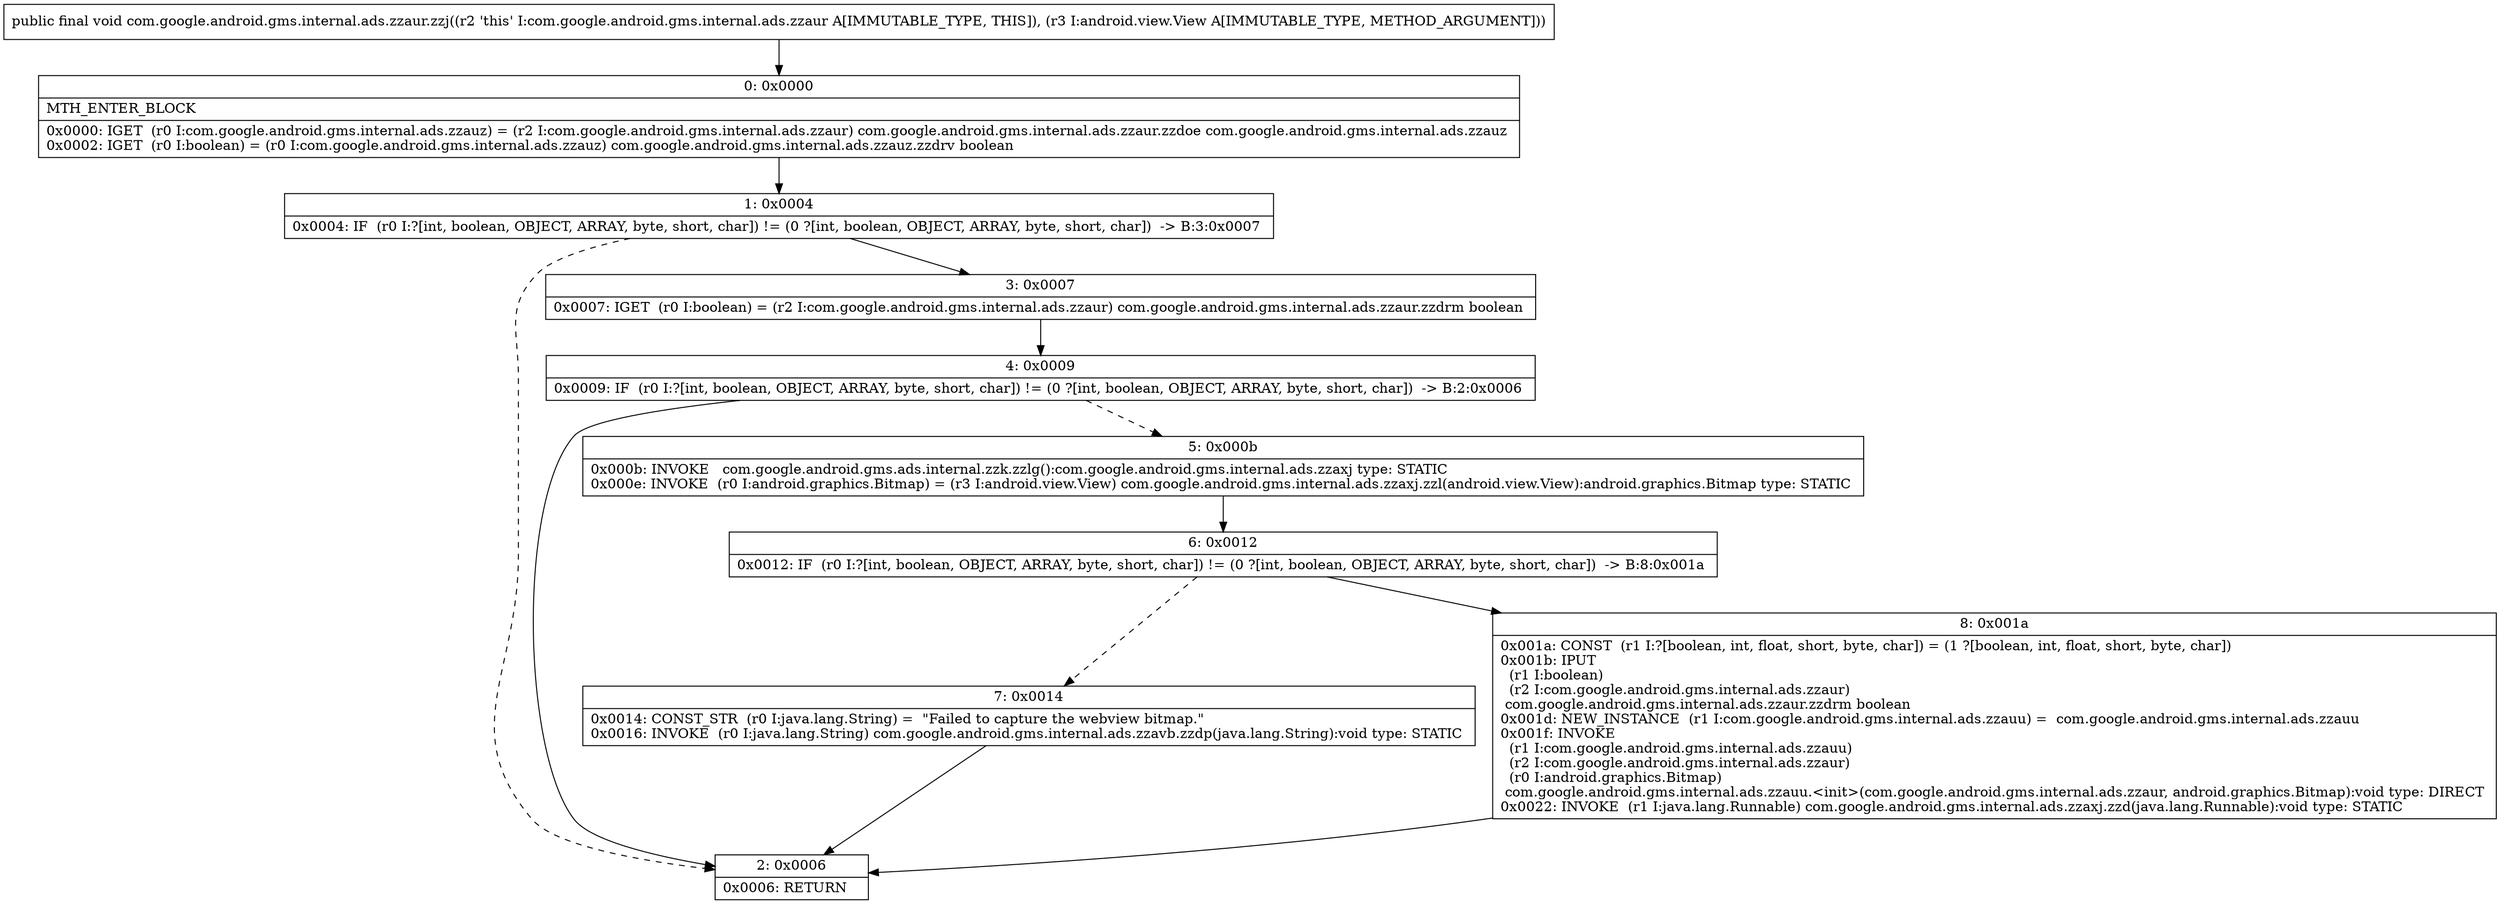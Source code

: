 digraph "CFG forcom.google.android.gms.internal.ads.zzaur.zzj(Landroid\/view\/View;)V" {
Node_0 [shape=record,label="{0\:\ 0x0000|MTH_ENTER_BLOCK\l|0x0000: IGET  (r0 I:com.google.android.gms.internal.ads.zzauz) = (r2 I:com.google.android.gms.internal.ads.zzaur) com.google.android.gms.internal.ads.zzaur.zzdoe com.google.android.gms.internal.ads.zzauz \l0x0002: IGET  (r0 I:boolean) = (r0 I:com.google.android.gms.internal.ads.zzauz) com.google.android.gms.internal.ads.zzauz.zzdrv boolean \l}"];
Node_1 [shape=record,label="{1\:\ 0x0004|0x0004: IF  (r0 I:?[int, boolean, OBJECT, ARRAY, byte, short, char]) != (0 ?[int, boolean, OBJECT, ARRAY, byte, short, char])  \-\> B:3:0x0007 \l}"];
Node_2 [shape=record,label="{2\:\ 0x0006|0x0006: RETURN   \l}"];
Node_3 [shape=record,label="{3\:\ 0x0007|0x0007: IGET  (r0 I:boolean) = (r2 I:com.google.android.gms.internal.ads.zzaur) com.google.android.gms.internal.ads.zzaur.zzdrm boolean \l}"];
Node_4 [shape=record,label="{4\:\ 0x0009|0x0009: IF  (r0 I:?[int, boolean, OBJECT, ARRAY, byte, short, char]) != (0 ?[int, boolean, OBJECT, ARRAY, byte, short, char])  \-\> B:2:0x0006 \l}"];
Node_5 [shape=record,label="{5\:\ 0x000b|0x000b: INVOKE   com.google.android.gms.ads.internal.zzk.zzlg():com.google.android.gms.internal.ads.zzaxj type: STATIC \l0x000e: INVOKE  (r0 I:android.graphics.Bitmap) = (r3 I:android.view.View) com.google.android.gms.internal.ads.zzaxj.zzl(android.view.View):android.graphics.Bitmap type: STATIC \l}"];
Node_6 [shape=record,label="{6\:\ 0x0012|0x0012: IF  (r0 I:?[int, boolean, OBJECT, ARRAY, byte, short, char]) != (0 ?[int, boolean, OBJECT, ARRAY, byte, short, char])  \-\> B:8:0x001a \l}"];
Node_7 [shape=record,label="{7\:\ 0x0014|0x0014: CONST_STR  (r0 I:java.lang.String) =  \"Failed to capture the webview bitmap.\" \l0x0016: INVOKE  (r0 I:java.lang.String) com.google.android.gms.internal.ads.zzavb.zzdp(java.lang.String):void type: STATIC \l}"];
Node_8 [shape=record,label="{8\:\ 0x001a|0x001a: CONST  (r1 I:?[boolean, int, float, short, byte, char]) = (1 ?[boolean, int, float, short, byte, char]) \l0x001b: IPUT  \l  (r1 I:boolean)\l  (r2 I:com.google.android.gms.internal.ads.zzaur)\l com.google.android.gms.internal.ads.zzaur.zzdrm boolean \l0x001d: NEW_INSTANCE  (r1 I:com.google.android.gms.internal.ads.zzauu) =  com.google.android.gms.internal.ads.zzauu \l0x001f: INVOKE  \l  (r1 I:com.google.android.gms.internal.ads.zzauu)\l  (r2 I:com.google.android.gms.internal.ads.zzaur)\l  (r0 I:android.graphics.Bitmap)\l com.google.android.gms.internal.ads.zzauu.\<init\>(com.google.android.gms.internal.ads.zzaur, android.graphics.Bitmap):void type: DIRECT \l0x0022: INVOKE  (r1 I:java.lang.Runnable) com.google.android.gms.internal.ads.zzaxj.zzd(java.lang.Runnable):void type: STATIC \l}"];
MethodNode[shape=record,label="{public final void com.google.android.gms.internal.ads.zzaur.zzj((r2 'this' I:com.google.android.gms.internal.ads.zzaur A[IMMUTABLE_TYPE, THIS]), (r3 I:android.view.View A[IMMUTABLE_TYPE, METHOD_ARGUMENT])) }"];
MethodNode -> Node_0;
Node_0 -> Node_1;
Node_1 -> Node_2[style=dashed];
Node_1 -> Node_3;
Node_3 -> Node_4;
Node_4 -> Node_2;
Node_4 -> Node_5[style=dashed];
Node_5 -> Node_6;
Node_6 -> Node_7[style=dashed];
Node_6 -> Node_8;
Node_7 -> Node_2;
Node_8 -> Node_2;
}

